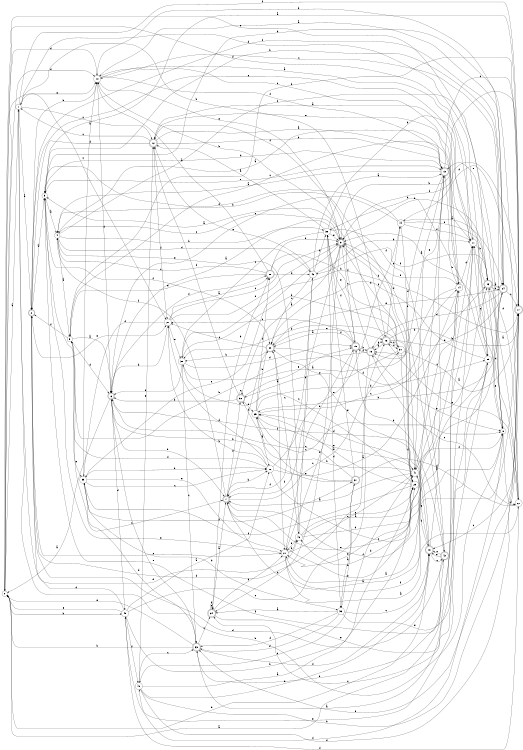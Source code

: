 digraph n38_2 {
__start0 [label="" shape="none"];

rankdir=LR;
size="8,5";

s0 [style="filled", color="black", fillcolor="white" shape="circle", label="0"];
s1 [style="filled", color="black", fillcolor="white" shape="circle", label="1"];
s2 [style="rounded,filled", color="black", fillcolor="white" shape="doublecircle", label="2"];
s3 [style="filled", color="black", fillcolor="white" shape="circle", label="3"];
s4 [style="filled", color="black", fillcolor="white" shape="circle", label="4"];
s5 [style="filled", color="black", fillcolor="white" shape="circle", label="5"];
s6 [style="rounded,filled", color="black", fillcolor="white" shape="doublecircle", label="6"];
s7 [style="rounded,filled", color="black", fillcolor="white" shape="doublecircle", label="7"];
s8 [style="filled", color="black", fillcolor="white" shape="circle", label="8"];
s9 [style="rounded,filled", color="black", fillcolor="white" shape="doublecircle", label="9"];
s10 [style="filled", color="black", fillcolor="white" shape="circle", label="10"];
s11 [style="filled", color="black", fillcolor="white" shape="circle", label="11"];
s12 [style="rounded,filled", color="black", fillcolor="white" shape="doublecircle", label="12"];
s13 [style="rounded,filled", color="black", fillcolor="white" shape="doublecircle", label="13"];
s14 [style="filled", color="black", fillcolor="white" shape="circle", label="14"];
s15 [style="rounded,filled", color="black", fillcolor="white" shape="doublecircle", label="15"];
s16 [style="rounded,filled", color="black", fillcolor="white" shape="doublecircle", label="16"];
s17 [style="rounded,filled", color="black", fillcolor="white" shape="doublecircle", label="17"];
s18 [style="rounded,filled", color="black", fillcolor="white" shape="doublecircle", label="18"];
s19 [style="rounded,filled", color="black", fillcolor="white" shape="doublecircle", label="19"];
s20 [style="rounded,filled", color="black", fillcolor="white" shape="doublecircle", label="20"];
s21 [style="filled", color="black", fillcolor="white" shape="circle", label="21"];
s22 [style="filled", color="black", fillcolor="white" shape="circle", label="22"];
s23 [style="rounded,filled", color="black", fillcolor="white" shape="doublecircle", label="23"];
s24 [style="rounded,filled", color="black", fillcolor="white" shape="doublecircle", label="24"];
s25 [style="filled", color="black", fillcolor="white" shape="circle", label="25"];
s26 [style="filled", color="black", fillcolor="white" shape="circle", label="26"];
s27 [style="filled", color="black", fillcolor="white" shape="circle", label="27"];
s28 [style="rounded,filled", color="black", fillcolor="white" shape="doublecircle", label="28"];
s29 [style="filled", color="black", fillcolor="white" shape="circle", label="29"];
s30 [style="filled", color="black", fillcolor="white" shape="circle", label="30"];
s31 [style="filled", color="black", fillcolor="white" shape="circle", label="31"];
s32 [style="rounded,filled", color="black", fillcolor="white" shape="doublecircle", label="32"];
s33 [style="rounded,filled", color="black", fillcolor="white" shape="doublecircle", label="33"];
s34 [style="rounded,filled", color="black", fillcolor="white" shape="doublecircle", label="34"];
s35 [style="filled", color="black", fillcolor="white" shape="circle", label="35"];
s36 [style="filled", color="black", fillcolor="white" shape="circle", label="36"];
s37 [style="rounded,filled", color="black", fillcolor="white" shape="doublecircle", label="37"];
s38 [style="filled", color="black", fillcolor="white" shape="circle", label="38"];
s39 [style="filled", color="black", fillcolor="white" shape="circle", label="39"];
s40 [style="filled", color="black", fillcolor="white" shape="circle", label="40"];
s41 [style="filled", color="black", fillcolor="white" shape="circle", label="41"];
s42 [style="rounded,filled", color="black", fillcolor="white" shape="doublecircle", label="42"];
s43 [style="filled", color="black", fillcolor="white" shape="circle", label="43"];
s44 [style="filled", color="black", fillcolor="white" shape="circle", label="44"];
s45 [style="filled", color="black", fillcolor="white" shape="circle", label="45"];
s46 [style="filled", color="black", fillcolor="white" shape="circle", label="46"];
s0 -> s1 [label="a"];
s0 -> s45 [label="b"];
s0 -> s27 [label="c"];
s0 -> s10 [label="d"];
s0 -> s23 [label="e"];
s0 -> s10 [label="f"];
s1 -> s2 [label="a"];
s1 -> s16 [label="b"];
s1 -> s12 [label="c"];
s1 -> s46 [label="d"];
s1 -> s10 [label="e"];
s1 -> s17 [label="f"];
s2 -> s3 [label="a"];
s2 -> s10 [label="b"];
s2 -> s21 [label="c"];
s2 -> s42 [label="d"];
s2 -> s27 [label="e"];
s2 -> s24 [label="f"];
s3 -> s4 [label="a"];
s3 -> s24 [label="b"];
s3 -> s7 [label="c"];
s3 -> s13 [label="d"];
s3 -> s13 [label="e"];
s3 -> s20 [label="f"];
s4 -> s5 [label="a"];
s4 -> s38 [label="b"];
s4 -> s9 [label="c"];
s4 -> s43 [label="d"];
s4 -> s46 [label="e"];
s4 -> s8 [label="f"];
s5 -> s6 [label="a"];
s5 -> s17 [label="b"];
s5 -> s11 [label="c"];
s5 -> s6 [label="d"];
s5 -> s35 [label="e"];
s5 -> s2 [label="f"];
s6 -> s0 [label="a"];
s6 -> s7 [label="b"];
s6 -> s8 [label="c"];
s6 -> s45 [label="d"];
s6 -> s33 [label="e"];
s6 -> s28 [label="f"];
s7 -> s8 [label="a"];
s7 -> s26 [label="b"];
s7 -> s31 [label="c"];
s7 -> s32 [label="d"];
s7 -> s11 [label="e"];
s7 -> s4 [label="f"];
s8 -> s9 [label="a"];
s8 -> s1 [label="b"];
s8 -> s10 [label="c"];
s8 -> s22 [label="d"];
s8 -> s13 [label="e"];
s8 -> s45 [label="f"];
s9 -> s6 [label="a"];
s9 -> s10 [label="b"];
s9 -> s19 [label="c"];
s9 -> s34 [label="d"];
s9 -> s35 [label="e"];
s9 -> s7 [label="f"];
s10 -> s11 [label="a"];
s10 -> s24 [label="b"];
s10 -> s14 [label="c"];
s10 -> s6 [label="d"];
s10 -> s9 [label="e"];
s10 -> s13 [label="f"];
s11 -> s12 [label="a"];
s11 -> s23 [label="b"];
s11 -> s39 [label="c"];
s11 -> s0 [label="d"];
s11 -> s2 [label="e"];
s11 -> s3 [label="f"];
s12 -> s13 [label="a"];
s12 -> s13 [label="b"];
s12 -> s1 [label="c"];
s12 -> s2 [label="d"];
s12 -> s14 [label="e"];
s12 -> s27 [label="f"];
s13 -> s4 [label="a"];
s13 -> s14 [label="b"];
s13 -> s17 [label="c"];
s13 -> s46 [label="d"];
s13 -> s41 [label="e"];
s13 -> s15 [label="f"];
s14 -> s4 [label="a"];
s14 -> s15 [label="b"];
s14 -> s41 [label="c"];
s14 -> s11 [label="d"];
s14 -> s7 [label="e"];
s14 -> s9 [label="f"];
s15 -> s3 [label="a"];
s15 -> s5 [label="b"];
s15 -> s16 [label="c"];
s15 -> s2 [label="d"];
s15 -> s8 [label="e"];
s15 -> s19 [label="f"];
s16 -> s15 [label="a"];
s16 -> s17 [label="b"];
s16 -> s31 [label="c"];
s16 -> s24 [label="d"];
s16 -> s44 [label="e"];
s16 -> s12 [label="f"];
s17 -> s3 [label="a"];
s17 -> s9 [label="b"];
s17 -> s18 [label="c"];
s17 -> s44 [label="d"];
s17 -> s33 [label="e"];
s17 -> s9 [label="f"];
s18 -> s13 [label="a"];
s18 -> s19 [label="b"];
s18 -> s42 [label="c"];
s18 -> s0 [label="d"];
s18 -> s20 [label="e"];
s18 -> s41 [label="f"];
s19 -> s20 [label="a"];
s19 -> s15 [label="b"];
s19 -> s27 [label="c"];
s19 -> s21 [label="d"];
s19 -> s38 [label="e"];
s19 -> s38 [label="f"];
s20 -> s21 [label="a"];
s20 -> s30 [label="b"];
s20 -> s27 [label="c"];
s20 -> s14 [label="d"];
s20 -> s16 [label="e"];
s20 -> s7 [label="f"];
s21 -> s22 [label="a"];
s21 -> s46 [label="b"];
s21 -> s41 [label="c"];
s21 -> s19 [label="d"];
s21 -> s3 [label="e"];
s21 -> s17 [label="f"];
s22 -> s23 [label="a"];
s22 -> s3 [label="b"];
s22 -> s15 [label="c"];
s22 -> s11 [label="d"];
s22 -> s16 [label="e"];
s22 -> s45 [label="f"];
s23 -> s24 [label="a"];
s23 -> s9 [label="b"];
s23 -> s24 [label="c"];
s23 -> s22 [label="d"];
s23 -> s8 [label="e"];
s23 -> s43 [label="f"];
s24 -> s10 [label="a"];
s24 -> s25 [label="b"];
s24 -> s17 [label="c"];
s24 -> s15 [label="d"];
s24 -> s20 [label="e"];
s24 -> s7 [label="f"];
s25 -> s26 [label="a"];
s25 -> s20 [label="b"];
s25 -> s23 [label="c"];
s25 -> s39 [label="d"];
s25 -> s41 [label="e"];
s25 -> s28 [label="f"];
s26 -> s14 [label="a"];
s26 -> s27 [label="b"];
s26 -> s23 [label="c"];
s26 -> s27 [label="d"];
s26 -> s44 [label="e"];
s26 -> s5 [label="f"];
s27 -> s28 [label="a"];
s27 -> s6 [label="b"];
s27 -> s9 [label="c"];
s27 -> s9 [label="d"];
s27 -> s30 [label="e"];
s27 -> s35 [label="f"];
s28 -> s10 [label="a"];
s28 -> s29 [label="b"];
s28 -> s4 [label="c"];
s28 -> s43 [label="d"];
s28 -> s5 [label="e"];
s28 -> s9 [label="f"];
s29 -> s25 [label="a"];
s29 -> s4 [label="b"];
s29 -> s30 [label="c"];
s29 -> s9 [label="d"];
s29 -> s21 [label="e"];
s29 -> s35 [label="f"];
s30 -> s13 [label="a"];
s30 -> s31 [label="b"];
s30 -> s33 [label="c"];
s30 -> s19 [label="d"];
s30 -> s6 [label="e"];
s30 -> s17 [label="f"];
s31 -> s17 [label="a"];
s31 -> s30 [label="b"];
s31 -> s16 [label="c"];
s31 -> s9 [label="d"];
s31 -> s32 [label="e"];
s31 -> s29 [label="f"];
s32 -> s9 [label="a"];
s32 -> s6 [label="b"];
s32 -> s32 [label="c"];
s32 -> s25 [label="d"];
s32 -> s19 [label="e"];
s32 -> s12 [label="f"];
s33 -> s14 [label="a"];
s33 -> s0 [label="b"];
s33 -> s34 [label="c"];
s33 -> s35 [label="d"];
s33 -> s0 [label="e"];
s33 -> s18 [label="f"];
s34 -> s7 [label="a"];
s34 -> s28 [label="b"];
s34 -> s34 [label="c"];
s34 -> s21 [label="d"];
s34 -> s11 [label="e"];
s34 -> s34 [label="f"];
s35 -> s10 [label="a"];
s35 -> s26 [label="b"];
s35 -> s26 [label="c"];
s35 -> s36 [label="d"];
s35 -> s21 [label="e"];
s35 -> s37 [label="f"];
s36 -> s34 [label="a"];
s36 -> s37 [label="b"];
s36 -> s18 [label="c"];
s36 -> s33 [label="d"];
s36 -> s39 [label="e"];
s36 -> s33 [label="f"];
s37 -> s36 [label="a"];
s37 -> s6 [label="b"];
s37 -> s25 [label="c"];
s37 -> s22 [label="d"];
s37 -> s25 [label="e"];
s37 -> s38 [label="f"];
s38 -> s12 [label="a"];
s38 -> s39 [label="b"];
s38 -> s30 [label="c"];
s38 -> s36 [label="d"];
s38 -> s9 [label="e"];
s38 -> s42 [label="f"];
s39 -> s21 [label="a"];
s39 -> s38 [label="b"];
s39 -> s34 [label="c"];
s39 -> s1 [label="d"];
s39 -> s40 [label="e"];
s39 -> s20 [label="f"];
s40 -> s41 [label="a"];
s40 -> s17 [label="b"];
s40 -> s33 [label="c"];
s40 -> s18 [label="d"];
s40 -> s12 [label="e"];
s40 -> s17 [label="f"];
s41 -> s7 [label="a"];
s41 -> s32 [label="b"];
s41 -> s40 [label="c"];
s41 -> s25 [label="d"];
s41 -> s18 [label="e"];
s41 -> s8 [label="f"];
s42 -> s0 [label="a"];
s42 -> s33 [label="b"];
s42 -> s18 [label="c"];
s42 -> s9 [label="d"];
s42 -> s18 [label="e"];
s42 -> s6 [label="f"];
s43 -> s13 [label="a"];
s43 -> s11 [label="b"];
s43 -> s20 [label="c"];
s43 -> s38 [label="d"];
s43 -> s12 [label="e"];
s43 -> s7 [label="f"];
s44 -> s24 [label="a"];
s44 -> s41 [label="b"];
s44 -> s6 [label="c"];
s44 -> s3 [label="d"];
s44 -> s23 [label="e"];
s44 -> s11 [label="f"];
s45 -> s26 [label="a"];
s45 -> s29 [label="b"];
s45 -> s16 [label="c"];
s45 -> s2 [label="d"];
s45 -> s0 [label="e"];
s45 -> s40 [label="f"];
s46 -> s29 [label="a"];
s46 -> s43 [label="b"];
s46 -> s20 [label="c"];
s46 -> s29 [label="d"];
s46 -> s29 [label="e"];
s46 -> s21 [label="f"];

}